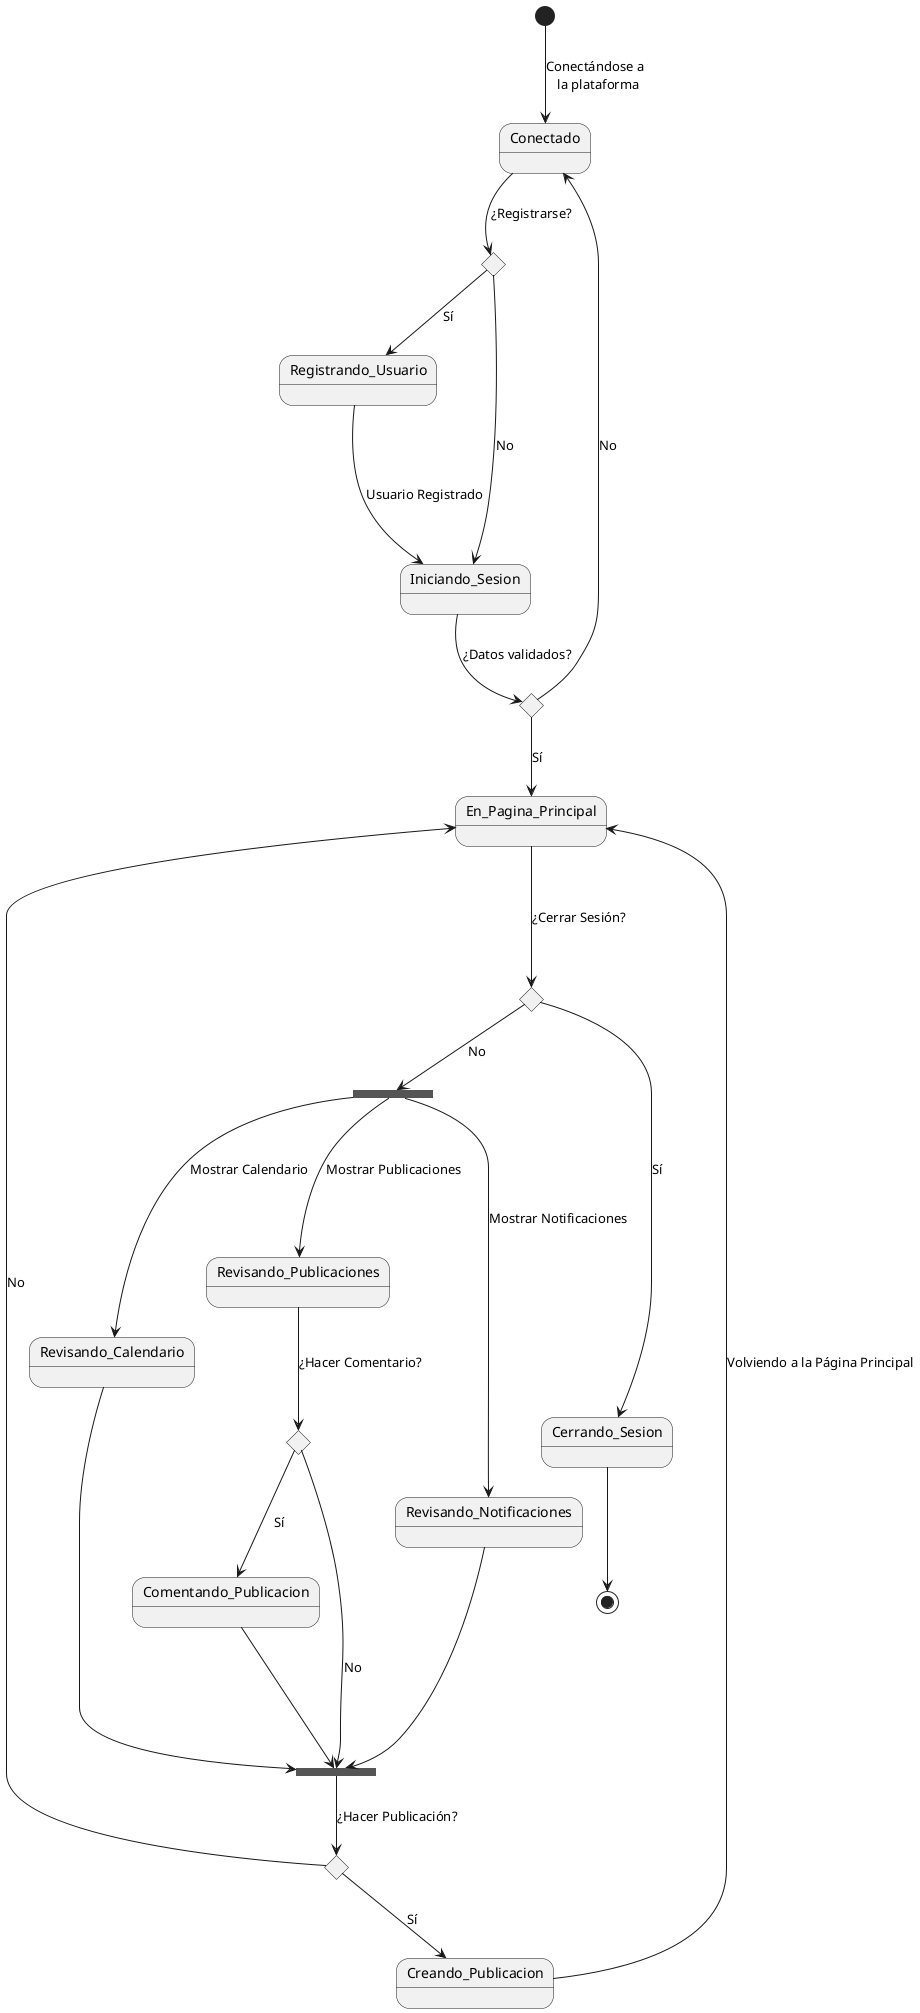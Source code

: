 @startuml

state Conectado
state c1 <<choice>>
state Registrando_Usuario
state Iniciando_Sesion
state c2 <<choice>>
state fork1 <<fork>>
state Revisando_Publicaciones
state c3  <<choice>>
state Comentando_Publicacion
state Revisando_Calendario
state Revisando_Notificaciones
state fork2 <<fork>>
state c4 <<choice>>
state Creando_Publicacion
state c5 <<choice>>
state Cerrando_Sesion

[*] --> Conectado : Conectándose a \n la plataforma

Conectado --> c1 : ¿Registrarse?

c1 --> Registrando_Usuario : Sí
Registrando_Usuario ---> Iniciando_Sesion : Usuario Registrado
c1 --> Iniciando_Sesion : No
Iniciando_Sesion --> c2 : ¿Datos validados?

c2 --> Conectado : No
c2 --> En_Pagina_Principal : Sí

En_Pagina_Principal ---> c5 : ¿Cerrar Sesión?
c5 -----> Cerrando_Sesion : Sí
c5 --> fork1 : No
fork1 ---> Revisando_Notificaciones : Mostrar Notificaciones
fork1 ---> Revisando_Publicaciones : Mostrar Publicaciones
fork1 ---> Revisando_Calendario : Mostrar Calendario

Revisando_Publicaciones --> c3 : ¿Hacer Comentario?
c3 --> Comentando_Publicacion : Sí
c3 --> fork2 : No
Comentando_Publicacion ---> fork2
Revisando_Notificaciones --> fork2
Revisando_Calendario --> fork2


fork2 --> c4 : ¿Hacer Publicación?

c4 --> Creando_Publicacion: Sí
c4 --> En_Pagina_Principal : No
Creando_Publicacion --> En_Pagina_Principal : Volviendo a la Página Principal

Cerrando_Sesion --> [*]









@enduml